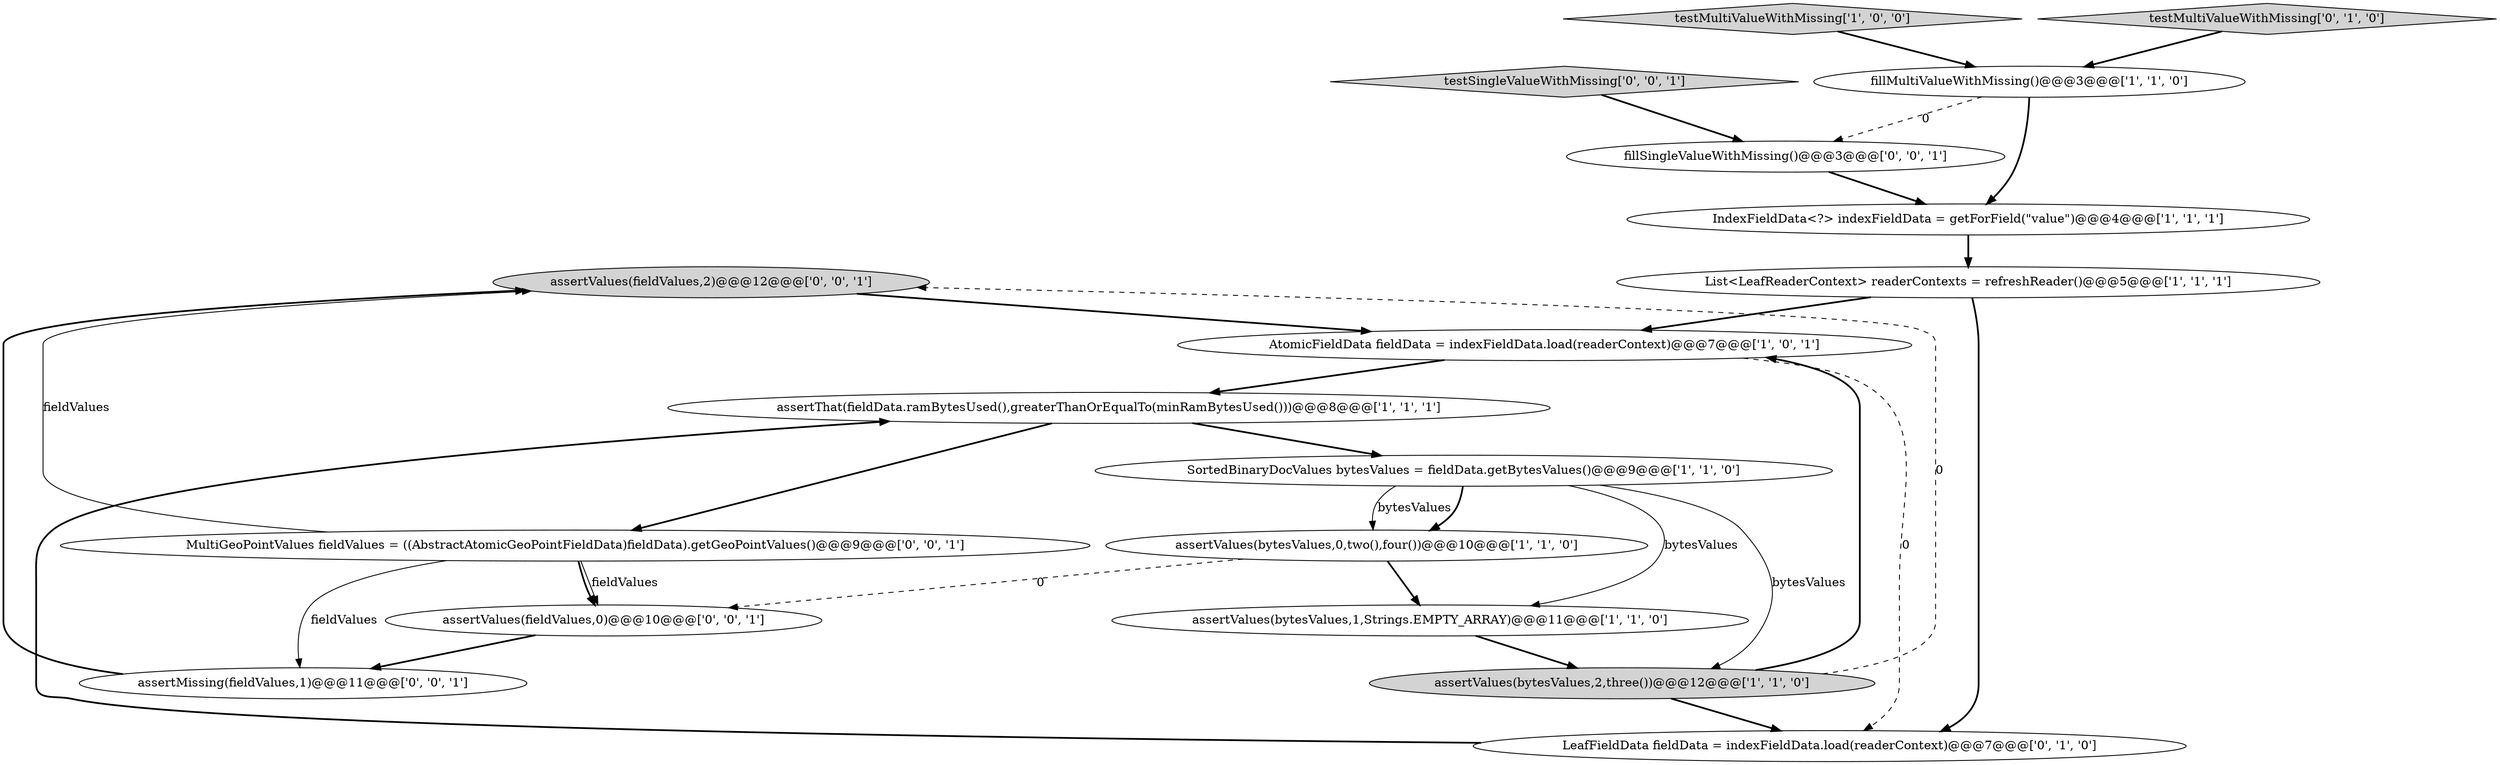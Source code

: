 digraph {
14 [style = filled, label = "assertValues(fieldValues,2)@@@12@@@['0', '0', '1']", fillcolor = lightgray, shape = ellipse image = "AAA0AAABBB3BBB"];
2 [style = filled, label = "testMultiValueWithMissing['1', '0', '0']", fillcolor = lightgray, shape = diamond image = "AAA0AAABBB1BBB"];
9 [style = filled, label = "SortedBinaryDocValues bytesValues = fieldData.getBytesValues()@@@9@@@['1', '1', '0']", fillcolor = white, shape = ellipse image = "AAA0AAABBB1BBB"];
15 [style = filled, label = "fillSingleValueWithMissing()@@@3@@@['0', '0', '1']", fillcolor = white, shape = ellipse image = "AAA0AAABBB3BBB"];
4 [style = filled, label = "assertThat(fieldData.ramBytesUsed(),greaterThanOrEqualTo(minRamBytesUsed()))@@@8@@@['1', '1', '1']", fillcolor = white, shape = ellipse image = "AAA0AAABBB1BBB"];
8 [style = filled, label = "assertValues(bytesValues,1,Strings.EMPTY_ARRAY)@@@11@@@['1', '1', '0']", fillcolor = white, shape = ellipse image = "AAA0AAABBB1BBB"];
11 [style = filled, label = "testMultiValueWithMissing['0', '1', '0']", fillcolor = lightgray, shape = diamond image = "AAA0AAABBB2BBB"];
6 [style = filled, label = "AtomicFieldData fieldData = indexFieldData.load(readerContext)@@@7@@@['1', '0', '1']", fillcolor = white, shape = ellipse image = "AAA0AAABBB1BBB"];
12 [style = filled, label = "MultiGeoPointValues fieldValues = ((AbstractAtomicGeoPointFieldData)fieldData).getGeoPointValues()@@@9@@@['0', '0', '1']", fillcolor = white, shape = ellipse image = "AAA0AAABBB3BBB"];
13 [style = filled, label = "assertValues(fieldValues,0)@@@10@@@['0', '0', '1']", fillcolor = white, shape = ellipse image = "AAA0AAABBB3BBB"];
16 [style = filled, label = "assertMissing(fieldValues,1)@@@11@@@['0', '0', '1']", fillcolor = white, shape = ellipse image = "AAA0AAABBB3BBB"];
17 [style = filled, label = "testSingleValueWithMissing['0', '0', '1']", fillcolor = lightgray, shape = diamond image = "AAA0AAABBB3BBB"];
0 [style = filled, label = "assertValues(bytesValues,0,two(),four())@@@10@@@['1', '1', '0']", fillcolor = white, shape = ellipse image = "AAA0AAABBB1BBB"];
5 [style = filled, label = "IndexFieldData<?> indexFieldData = getForField(\"value\")@@@4@@@['1', '1', '1']", fillcolor = white, shape = ellipse image = "AAA0AAABBB1BBB"];
7 [style = filled, label = "assertValues(bytesValues,2,three())@@@12@@@['1', '1', '0']", fillcolor = lightgray, shape = ellipse image = "AAA0AAABBB1BBB"];
1 [style = filled, label = "fillMultiValueWithMissing()@@@3@@@['1', '1', '0']", fillcolor = white, shape = ellipse image = "AAA0AAABBB1BBB"];
3 [style = filled, label = "List<LeafReaderContext> readerContexts = refreshReader()@@@5@@@['1', '1', '1']", fillcolor = white, shape = ellipse image = "AAA0AAABBB1BBB"];
10 [style = filled, label = "LeafFieldData fieldData = indexFieldData.load(readerContext)@@@7@@@['0', '1', '0']", fillcolor = white, shape = ellipse image = "AAA1AAABBB2BBB"];
3->10 [style = bold, label=""];
6->4 [style = bold, label=""];
12->14 [style = solid, label="fieldValues"];
7->10 [style = bold, label=""];
12->13 [style = solid, label="fieldValues"];
7->6 [style = bold, label=""];
9->8 [style = solid, label="bytesValues"];
11->1 [style = bold, label=""];
9->0 [style = solid, label="bytesValues"];
9->0 [style = bold, label=""];
0->8 [style = bold, label=""];
0->13 [style = dashed, label="0"];
12->13 [style = bold, label=""];
3->6 [style = bold, label=""];
17->15 [style = bold, label=""];
10->4 [style = bold, label=""];
13->16 [style = bold, label=""];
4->9 [style = bold, label=""];
16->14 [style = bold, label=""];
2->1 [style = bold, label=""];
15->5 [style = bold, label=""];
4->12 [style = bold, label=""];
14->6 [style = bold, label=""];
12->16 [style = solid, label="fieldValues"];
1->15 [style = dashed, label="0"];
9->7 [style = solid, label="bytesValues"];
8->7 [style = bold, label=""];
5->3 [style = bold, label=""];
7->14 [style = dashed, label="0"];
6->10 [style = dashed, label="0"];
1->5 [style = bold, label=""];
}
